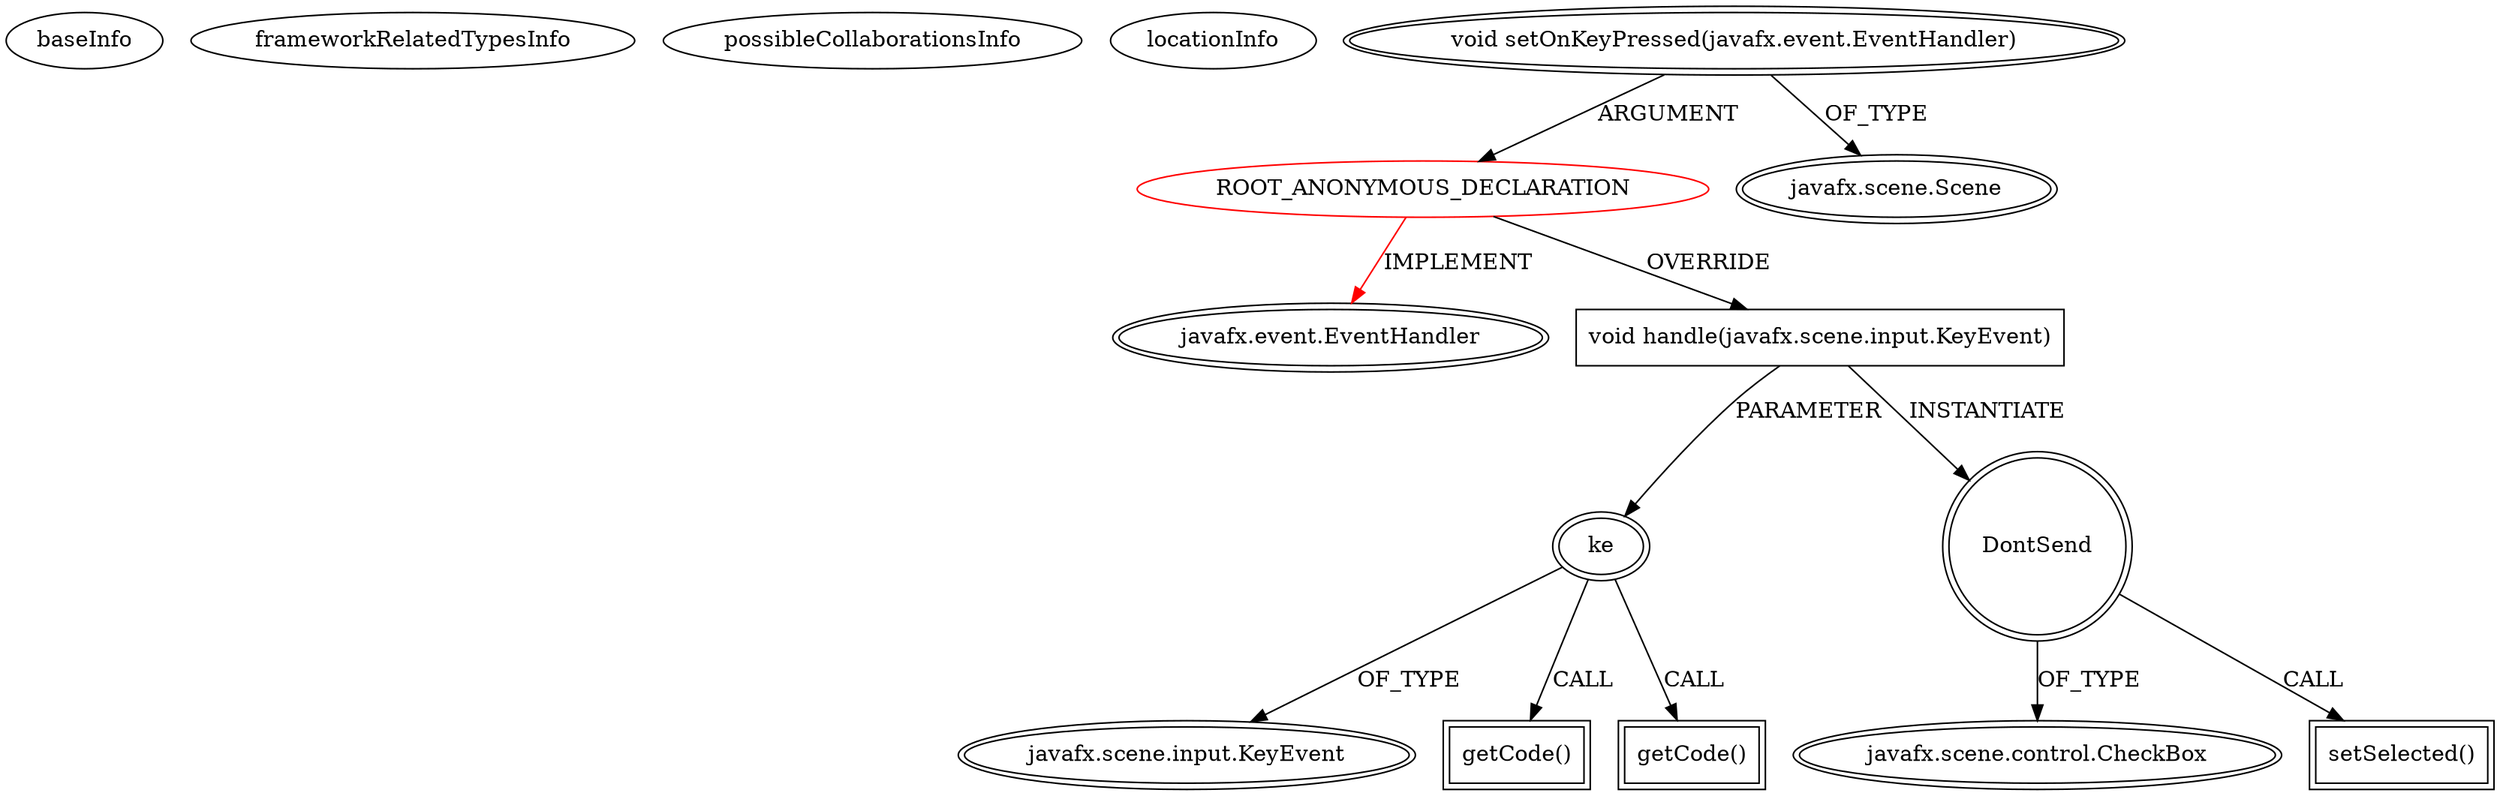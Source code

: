 digraph {
baseInfo[graphId=1501,category="extension_graph",isAnonymous=true,possibleRelation=false]
frameworkRelatedTypesInfo[0="javafx.event.EventHandler"]
possibleCollaborationsInfo[]
locationInfo[projectName="Totenfluch-TPrivateChat-Client",filePath="/Totenfluch-TPrivateChat-Client/TPrivateChat-Client-master/TPvtChat-C/src/me/Totenfluch/pack/Main.java",contextSignature="void start(javafx.stage.Stage)",graphId="1501"]
0[label="ROOT_ANONYMOUS_DECLARATION",vertexType="ROOT_ANONYMOUS_DECLARATION",isFrameworkType=false,color=red]
1[label="javafx.event.EventHandler",vertexType="FRAMEWORK_INTERFACE_TYPE",isFrameworkType=true,peripheries=2]
2[label="void setOnKeyPressed(javafx.event.EventHandler)",vertexType="OUTSIDE_CALL",isFrameworkType=true,peripheries=2]
3[label="javafx.scene.Scene",vertexType="FRAMEWORK_CLASS_TYPE",isFrameworkType=true,peripheries=2]
4[label="void handle(javafx.scene.input.KeyEvent)",vertexType="OVERRIDING_METHOD_DECLARATION",isFrameworkType=false,shape=box]
5[label="ke",vertexType="PARAMETER_DECLARATION",isFrameworkType=true,peripheries=2]
6[label="javafx.scene.input.KeyEvent",vertexType="FRAMEWORK_CLASS_TYPE",isFrameworkType=true,peripheries=2]
8[label="getCode()",vertexType="INSIDE_CALL",isFrameworkType=true,peripheries=2,shape=box]
9[label="DontSend",vertexType="VARIABLE_EXPRESION",isFrameworkType=true,peripheries=2,shape=circle]
11[label="javafx.scene.control.CheckBox",vertexType="FRAMEWORK_CLASS_TYPE",isFrameworkType=true,peripheries=2]
10[label="setSelected()",vertexType="INSIDE_CALL",isFrameworkType=true,peripheries=2,shape=box]
13[label="getCode()",vertexType="INSIDE_CALL",isFrameworkType=true,peripheries=2,shape=box]
0->1[label="IMPLEMENT",color=red]
2->0[label="ARGUMENT"]
2->3[label="OF_TYPE"]
0->4[label="OVERRIDE"]
5->6[label="OF_TYPE"]
4->5[label="PARAMETER"]
5->8[label="CALL"]
4->9[label="INSTANTIATE"]
9->11[label="OF_TYPE"]
9->10[label="CALL"]
5->13[label="CALL"]
}

